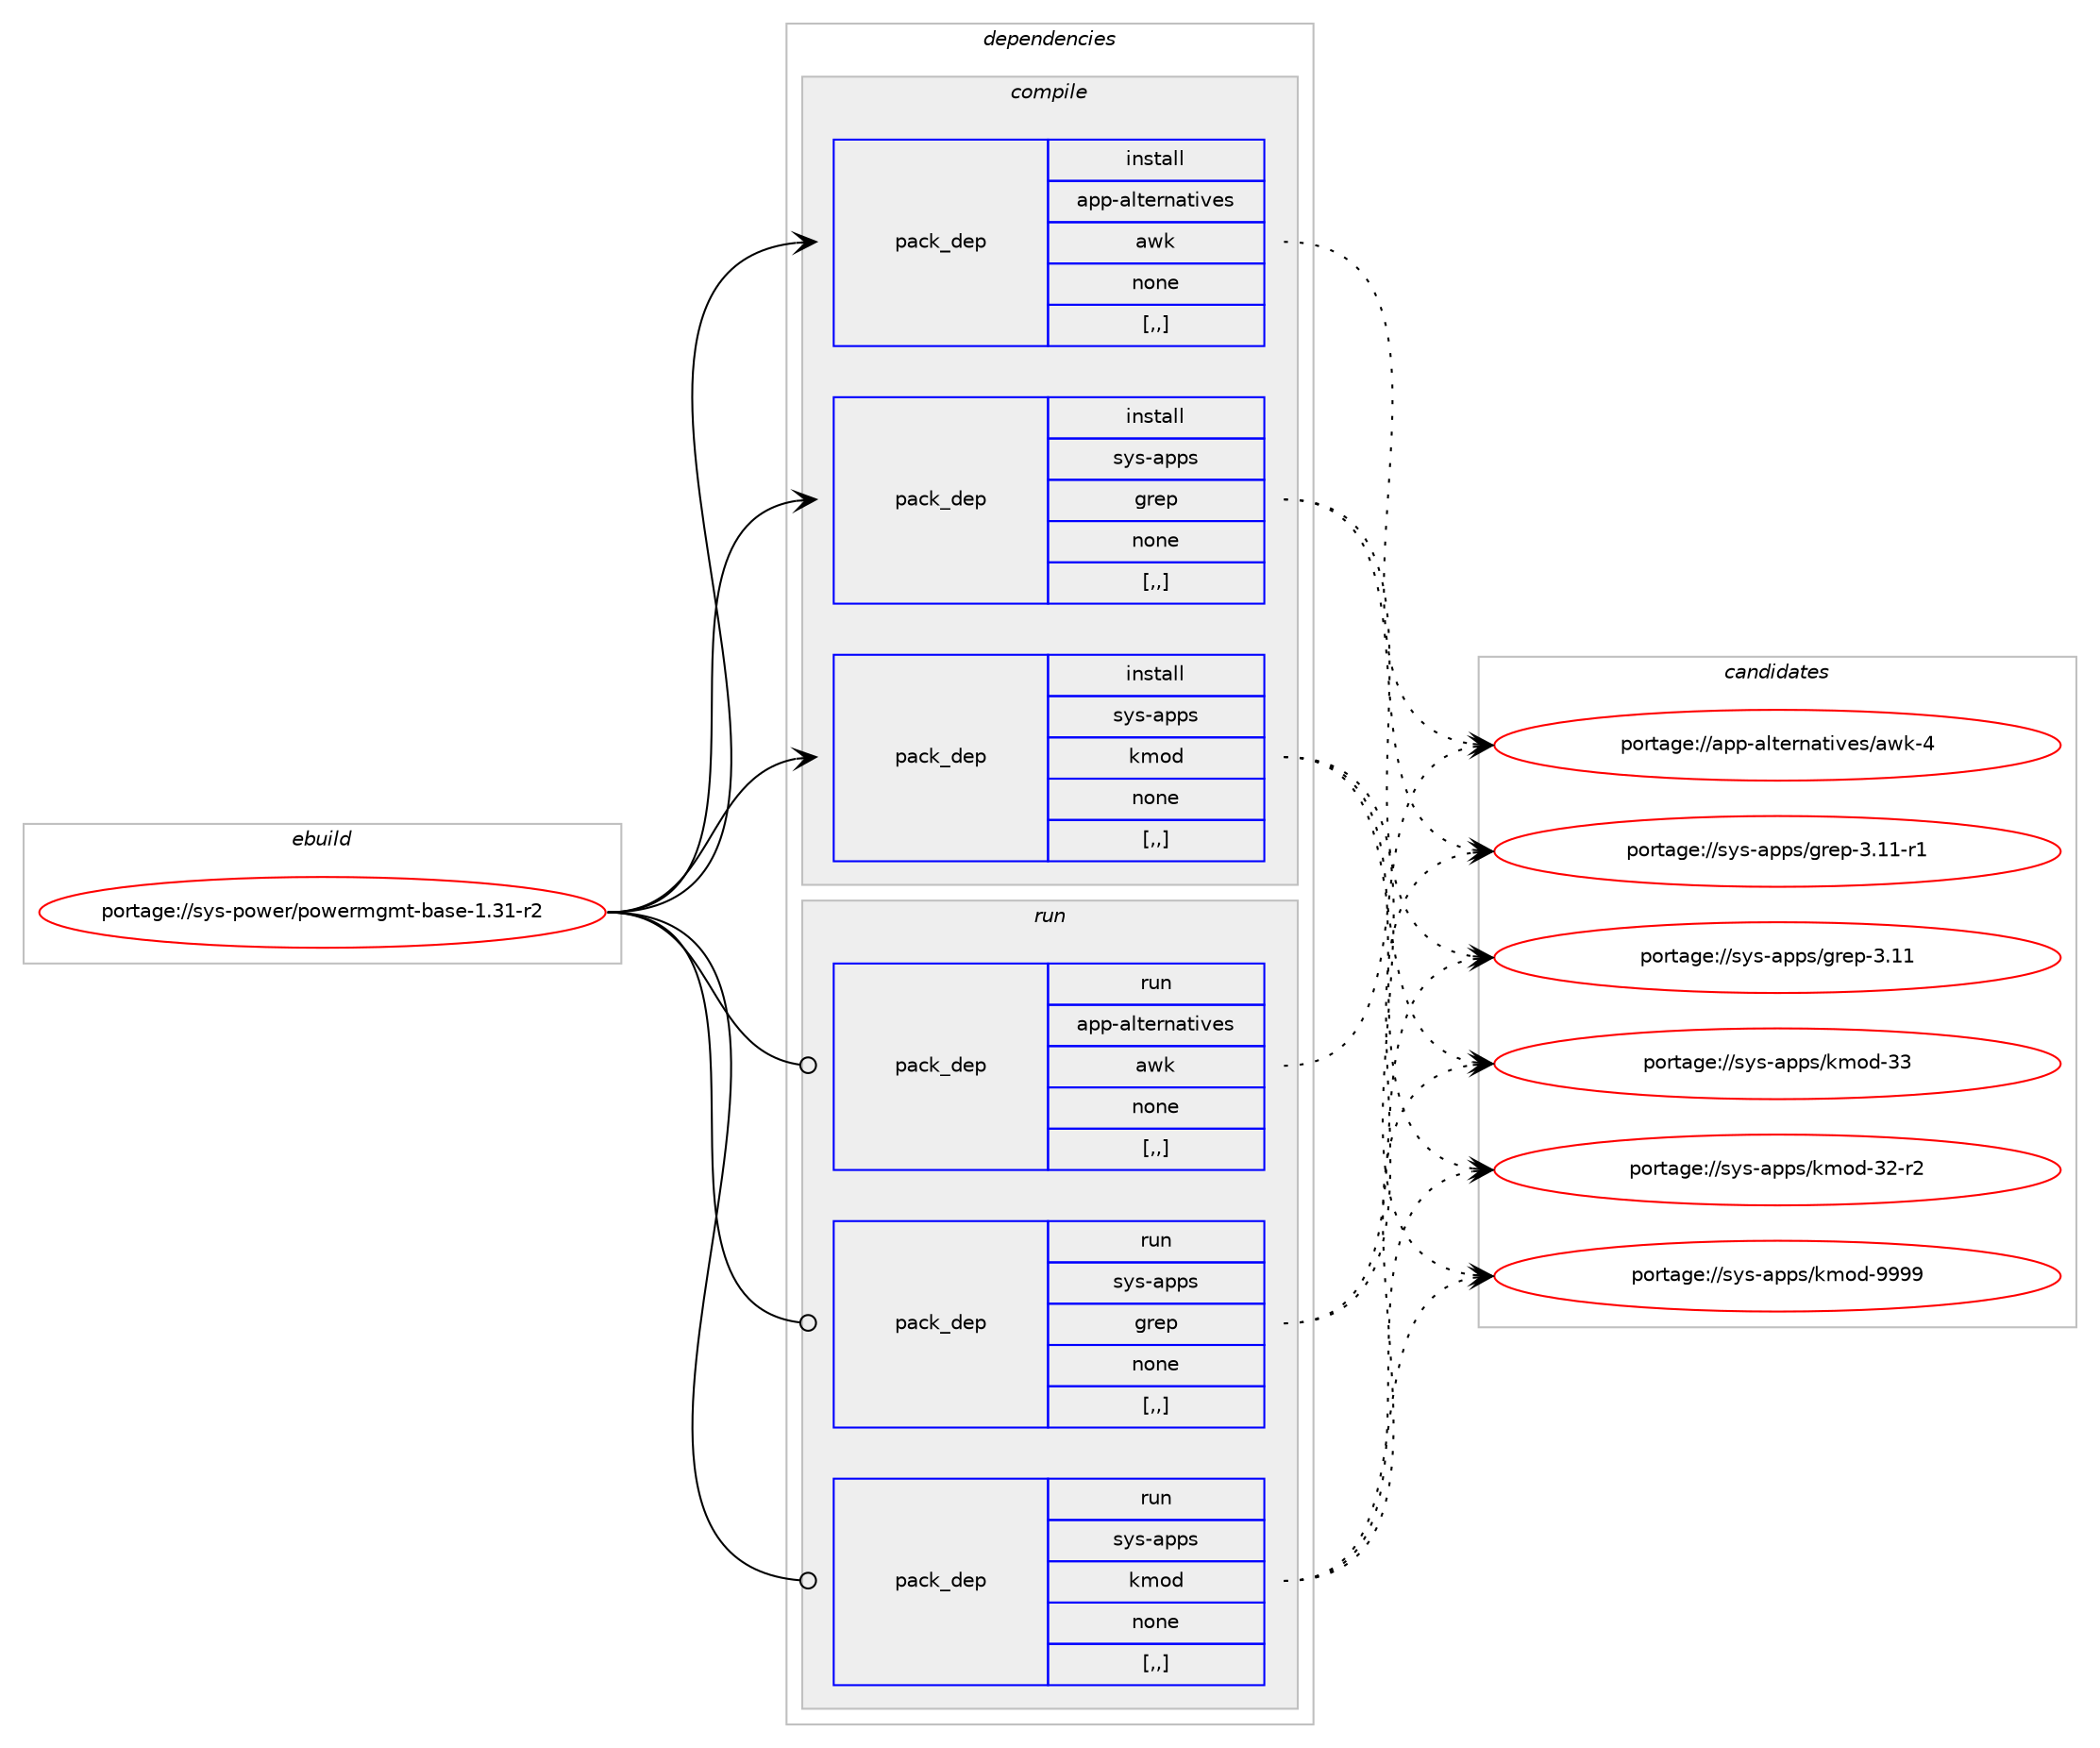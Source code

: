 digraph prolog {

# *************
# Graph options
# *************

newrank=true;
concentrate=true;
compound=true;
graph [rankdir=LR,fontname=Helvetica,fontsize=10,ranksep=1.5];#, ranksep=2.5, nodesep=0.2];
edge  [arrowhead=vee];
node  [fontname=Helvetica,fontsize=10];

# **********
# The ebuild
# **********

subgraph cluster_leftcol {
color=gray;
label=<<i>ebuild</i>>;
id [label="portage://sys-power/powermgmt-base-1.31-r2", color=red, width=4, href="../sys-power/powermgmt-base-1.31-r2.svg"];
}

# ****************
# The dependencies
# ****************

subgraph cluster_midcol {
color=gray;
label=<<i>dependencies</i>>;
subgraph cluster_compile {
fillcolor="#eeeeee";
style=filled;
label=<<i>compile</i>>;
subgraph pack18411 {
dependency29425 [label=<<TABLE BORDER="0" CELLBORDER="1" CELLSPACING="0" CELLPADDING="4" WIDTH="220"><TR><TD ROWSPAN="6" CELLPADDING="30">pack_dep</TD></TR><TR><TD WIDTH="110">install</TD></TR><TR><TD>app-alternatives</TD></TR><TR><TD>awk</TD></TR><TR><TD>none</TD></TR><TR><TD>[,,]</TD></TR></TABLE>>, shape=none, color=blue];
}
id:e -> dependency29425:w [weight=20,style="solid",arrowhead="vee"];
subgraph pack18412 {
dependency29426 [label=<<TABLE BORDER="0" CELLBORDER="1" CELLSPACING="0" CELLPADDING="4" WIDTH="220"><TR><TD ROWSPAN="6" CELLPADDING="30">pack_dep</TD></TR><TR><TD WIDTH="110">install</TD></TR><TR><TD>sys-apps</TD></TR><TR><TD>grep</TD></TR><TR><TD>none</TD></TR><TR><TD>[,,]</TD></TR></TABLE>>, shape=none, color=blue];
}
id:e -> dependency29426:w [weight=20,style="solid",arrowhead="vee"];
subgraph pack18413 {
dependency29427 [label=<<TABLE BORDER="0" CELLBORDER="1" CELLSPACING="0" CELLPADDING="4" WIDTH="220"><TR><TD ROWSPAN="6" CELLPADDING="30">pack_dep</TD></TR><TR><TD WIDTH="110">install</TD></TR><TR><TD>sys-apps</TD></TR><TR><TD>kmod</TD></TR><TR><TD>none</TD></TR><TR><TD>[,,]</TD></TR></TABLE>>, shape=none, color=blue];
}
id:e -> dependency29427:w [weight=20,style="solid",arrowhead="vee"];
}
subgraph cluster_compileandrun {
fillcolor="#eeeeee";
style=filled;
label=<<i>compile and run</i>>;
}
subgraph cluster_run {
fillcolor="#eeeeee";
style=filled;
label=<<i>run</i>>;
subgraph pack18414 {
dependency29428 [label=<<TABLE BORDER="0" CELLBORDER="1" CELLSPACING="0" CELLPADDING="4" WIDTH="220"><TR><TD ROWSPAN="6" CELLPADDING="30">pack_dep</TD></TR><TR><TD WIDTH="110">run</TD></TR><TR><TD>app-alternatives</TD></TR><TR><TD>awk</TD></TR><TR><TD>none</TD></TR><TR><TD>[,,]</TD></TR></TABLE>>, shape=none, color=blue];
}
id:e -> dependency29428:w [weight=20,style="solid",arrowhead="odot"];
subgraph pack18415 {
dependency29429 [label=<<TABLE BORDER="0" CELLBORDER="1" CELLSPACING="0" CELLPADDING="4" WIDTH="220"><TR><TD ROWSPAN="6" CELLPADDING="30">pack_dep</TD></TR><TR><TD WIDTH="110">run</TD></TR><TR><TD>sys-apps</TD></TR><TR><TD>grep</TD></TR><TR><TD>none</TD></TR><TR><TD>[,,]</TD></TR></TABLE>>, shape=none, color=blue];
}
id:e -> dependency29429:w [weight=20,style="solid",arrowhead="odot"];
subgraph pack18416 {
dependency29430 [label=<<TABLE BORDER="0" CELLBORDER="1" CELLSPACING="0" CELLPADDING="4" WIDTH="220"><TR><TD ROWSPAN="6" CELLPADDING="30">pack_dep</TD></TR><TR><TD WIDTH="110">run</TD></TR><TR><TD>sys-apps</TD></TR><TR><TD>kmod</TD></TR><TR><TD>none</TD></TR><TR><TD>[,,]</TD></TR></TABLE>>, shape=none, color=blue];
}
id:e -> dependency29430:w [weight=20,style="solid",arrowhead="odot"];
}
}

# **************
# The candidates
# **************

subgraph cluster_choices {
rank=same;
color=gray;
label=<<i>candidates</i>>;

subgraph choice18411 {
color=black;
nodesep=1;
choice9711211245971081161011141109711610511810111547971191074552 [label="portage://app-alternatives/awk-4", color=red, width=4,href="../app-alternatives/awk-4.svg"];
dependency29425:e -> choice9711211245971081161011141109711610511810111547971191074552:w [style=dotted,weight="100"];
}
subgraph choice18412 {
color=black;
nodesep=1;
choice11512111545971121121154710311410111245514649494511449 [label="portage://sys-apps/grep-3.11-r1", color=red, width=4,href="../sys-apps/grep-3.11-r1.svg"];
choice1151211154597112112115471031141011124551464949 [label="portage://sys-apps/grep-3.11", color=red, width=4,href="../sys-apps/grep-3.11.svg"];
dependency29426:e -> choice11512111545971121121154710311410111245514649494511449:w [style=dotted,weight="100"];
dependency29426:e -> choice1151211154597112112115471031141011124551464949:w [style=dotted,weight="100"];
}
subgraph choice18413 {
color=black;
nodesep=1;
choice1151211154597112112115471071091111004557575757 [label="portage://sys-apps/kmod-9999", color=red, width=4,href="../sys-apps/kmod-9999.svg"];
choice115121115459711211211547107109111100455151 [label="portage://sys-apps/kmod-33", color=red, width=4,href="../sys-apps/kmod-33.svg"];
choice1151211154597112112115471071091111004551504511450 [label="portage://sys-apps/kmod-32-r2", color=red, width=4,href="../sys-apps/kmod-32-r2.svg"];
dependency29427:e -> choice1151211154597112112115471071091111004557575757:w [style=dotted,weight="100"];
dependency29427:e -> choice115121115459711211211547107109111100455151:w [style=dotted,weight="100"];
dependency29427:e -> choice1151211154597112112115471071091111004551504511450:w [style=dotted,weight="100"];
}
subgraph choice18414 {
color=black;
nodesep=1;
choice9711211245971081161011141109711610511810111547971191074552 [label="portage://app-alternatives/awk-4", color=red, width=4,href="../app-alternatives/awk-4.svg"];
dependency29428:e -> choice9711211245971081161011141109711610511810111547971191074552:w [style=dotted,weight="100"];
}
subgraph choice18415 {
color=black;
nodesep=1;
choice11512111545971121121154710311410111245514649494511449 [label="portage://sys-apps/grep-3.11-r1", color=red, width=4,href="../sys-apps/grep-3.11-r1.svg"];
choice1151211154597112112115471031141011124551464949 [label="portage://sys-apps/grep-3.11", color=red, width=4,href="../sys-apps/grep-3.11.svg"];
dependency29429:e -> choice11512111545971121121154710311410111245514649494511449:w [style=dotted,weight="100"];
dependency29429:e -> choice1151211154597112112115471031141011124551464949:w [style=dotted,weight="100"];
}
subgraph choice18416 {
color=black;
nodesep=1;
choice1151211154597112112115471071091111004557575757 [label="portage://sys-apps/kmod-9999", color=red, width=4,href="../sys-apps/kmod-9999.svg"];
choice115121115459711211211547107109111100455151 [label="portage://sys-apps/kmod-33", color=red, width=4,href="../sys-apps/kmod-33.svg"];
choice1151211154597112112115471071091111004551504511450 [label="portage://sys-apps/kmod-32-r2", color=red, width=4,href="../sys-apps/kmod-32-r2.svg"];
dependency29430:e -> choice1151211154597112112115471071091111004557575757:w [style=dotted,weight="100"];
dependency29430:e -> choice115121115459711211211547107109111100455151:w [style=dotted,weight="100"];
dependency29430:e -> choice1151211154597112112115471071091111004551504511450:w [style=dotted,weight="100"];
}
}

}

